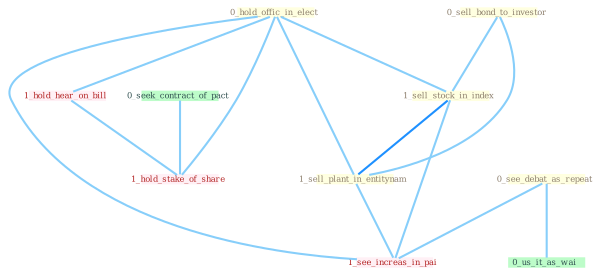 Graph G{ 
    node
    [shape=polygon,style=filled,width=.5,height=.06,color="#BDFCC9",fixedsize=true,fontsize=4,
    fontcolor="#2f4f4f"];
    {node
    [color="#ffffe0", fontcolor="#8b7d6b"] "0_sell_bond_to_investor " "0_hold_offic_in_elect " "1_sell_stock_in_index " "0_see_debat_as_repeat " "1_sell_plant_in_entitynam "}
{node [color="#fff0f5", fontcolor="#b22222"] "1_see_increas_in_pai " "1_hold_hear_on_bill " "1_hold_stake_of_share "}
edge [color="#B0E2FF"];

	"0_sell_bond_to_investor " -- "1_sell_stock_in_index " [w="1", color="#87cefa" ];
	"0_sell_bond_to_investor " -- "1_sell_plant_in_entitynam " [w="1", color="#87cefa" ];
	"0_hold_offic_in_elect " -- "1_sell_stock_in_index " [w="1", color="#87cefa" ];
	"0_hold_offic_in_elect " -- "1_sell_plant_in_entitynam " [w="1", color="#87cefa" ];
	"0_hold_offic_in_elect " -- "1_see_increas_in_pai " [w="1", color="#87cefa" ];
	"0_hold_offic_in_elect " -- "1_hold_hear_on_bill " [w="1", color="#87cefa" ];
	"0_hold_offic_in_elect " -- "1_hold_stake_of_share " [w="1", color="#87cefa" ];
	"1_sell_stock_in_index " -- "1_sell_plant_in_entitynam " [w="2", color="#1e90ff" , len=0.8];
	"1_sell_stock_in_index " -- "1_see_increas_in_pai " [w="1", color="#87cefa" ];
	"0_see_debat_as_repeat " -- "0_us_it_as_wai " [w="1", color="#87cefa" ];
	"0_see_debat_as_repeat " -- "1_see_increas_in_pai " [w="1", color="#87cefa" ];
	"1_sell_plant_in_entitynam " -- "1_see_increas_in_pai " [w="1", color="#87cefa" ];
	"0_seek_contract_of_pact " -- "1_hold_stake_of_share " [w="1", color="#87cefa" ];
	"1_hold_hear_on_bill " -- "1_hold_stake_of_share " [w="1", color="#87cefa" ];
}